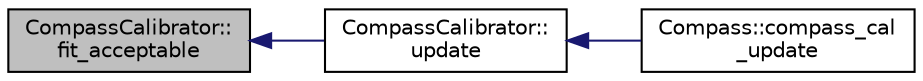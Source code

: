 digraph "CompassCalibrator::fit_acceptable"
{
 // INTERACTIVE_SVG=YES
  edge [fontname="Helvetica",fontsize="10",labelfontname="Helvetica",labelfontsize="10"];
  node [fontname="Helvetica",fontsize="10",shape=record];
  rankdir="LR";
  Node1 [label="CompassCalibrator::\lfit_acceptable",height=0.2,width=0.4,color="black", fillcolor="grey75", style="filled", fontcolor="black"];
  Node1 -> Node2 [dir="back",color="midnightblue",fontsize="10",style="solid",fontname="Helvetica"];
  Node2 [label="CompassCalibrator::\lupdate",height=0.2,width=0.4,color="black", fillcolor="white", style="filled",URL="$classCompassCalibrator.html#ae23f7e66b83d2a09ff012d853a54ad6f"];
  Node2 -> Node3 [dir="back",color="midnightblue",fontsize="10",style="solid",fontname="Helvetica"];
  Node3 [label="Compass::compass_cal\l_update",height=0.2,width=0.4,color="black", fillcolor="white", style="filled",URL="$classCompass.html#ab8b1d18b185660a957d2faf417e9b1dd"];
}
